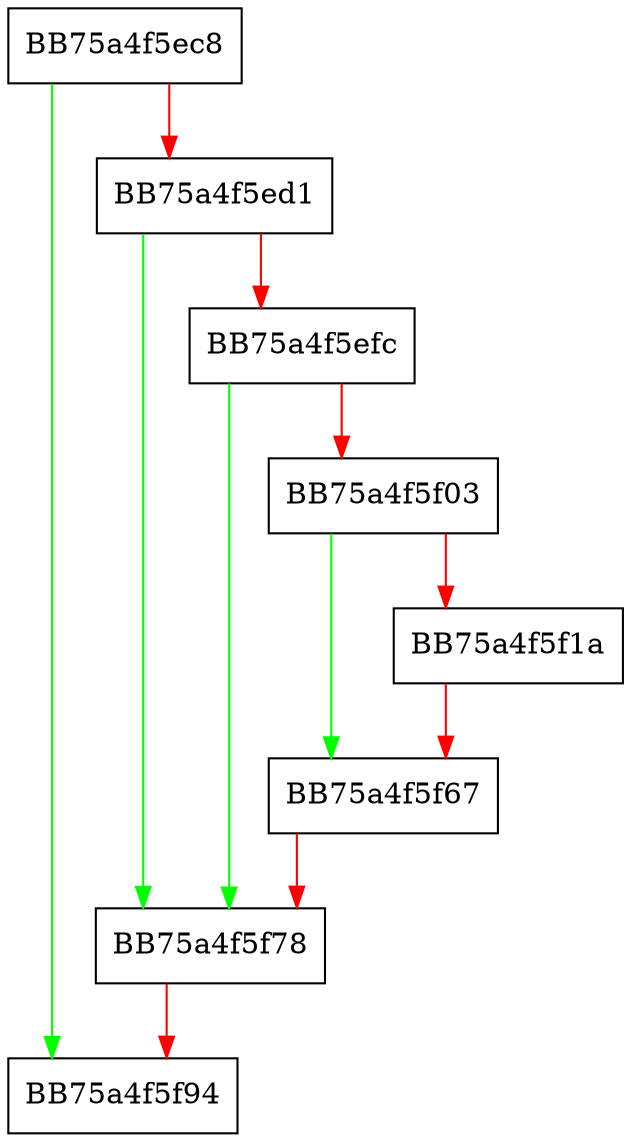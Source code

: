 digraph SerializeToXml {
  node [shape="box"];
  graph [splines=ortho];
  BB75a4f5ec8 -> BB75a4f5f94 [color="green"];
  BB75a4f5ec8 -> BB75a4f5ed1 [color="red"];
  BB75a4f5ed1 -> BB75a4f5f78 [color="green"];
  BB75a4f5ed1 -> BB75a4f5efc [color="red"];
  BB75a4f5efc -> BB75a4f5f78 [color="green"];
  BB75a4f5efc -> BB75a4f5f03 [color="red"];
  BB75a4f5f03 -> BB75a4f5f67 [color="green"];
  BB75a4f5f03 -> BB75a4f5f1a [color="red"];
  BB75a4f5f1a -> BB75a4f5f67 [color="red"];
  BB75a4f5f67 -> BB75a4f5f78 [color="red"];
  BB75a4f5f78 -> BB75a4f5f94 [color="red"];
}